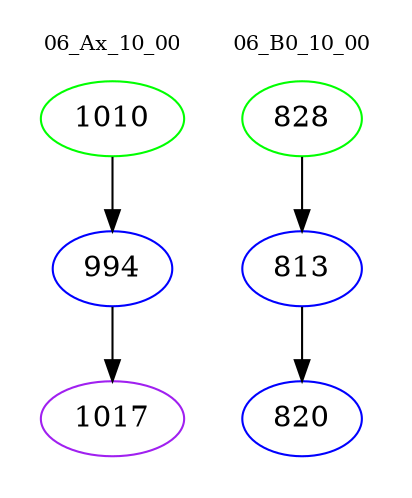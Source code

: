 digraph{
subgraph cluster_0 {
color = white
label = "06_Ax_10_00";
fontsize=10;
T0_1010 [label="1010", color="green"]
T0_1010 -> T0_994 [color="black"]
T0_994 [label="994", color="blue"]
T0_994 -> T0_1017 [color="black"]
T0_1017 [label="1017", color="purple"]
}
subgraph cluster_1 {
color = white
label = "06_B0_10_00";
fontsize=10;
T1_828 [label="828", color="green"]
T1_828 -> T1_813 [color="black"]
T1_813 [label="813", color="blue"]
T1_813 -> T1_820 [color="black"]
T1_820 [label="820", color="blue"]
}
}
